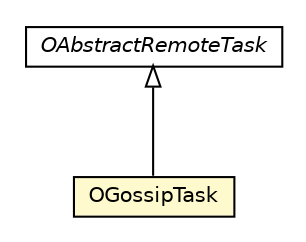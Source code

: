 #!/usr/local/bin/dot
#
# Class diagram 
# Generated by UMLGraph version R5_6-24-gf6e263 (http://www.umlgraph.org/)
#

digraph G {
	edge [fontname="Helvetica",fontsize=10,labelfontname="Helvetica",labelfontsize=10];
	node [fontname="Helvetica",fontsize=10,shape=plaintext];
	nodesep=0.25;
	ranksep=0.5;
	// com.orientechnologies.orient.server.distributed.task.OAbstractRemoteTask
	c1832624 [label=<<table title="com.orientechnologies.orient.server.distributed.task.OAbstractRemoteTask" border="0" cellborder="1" cellspacing="0" cellpadding="2" port="p" href="../../task/OAbstractRemoteTask.html">
		<tr><td><table border="0" cellspacing="0" cellpadding="1">
<tr><td align="center" balign="center"><font face="Helvetica-Oblique"> OAbstractRemoteTask </font></td></tr>
		</table></td></tr>
		</table>>, URL="../../task/OAbstractRemoteTask.html", fontname="Helvetica", fontcolor="black", fontsize=10.0];
	// com.orientechnologies.orient.server.distributed.impl.task.OGossipTask
	c1832894 [label=<<table title="com.orientechnologies.orient.server.distributed.impl.task.OGossipTask" border="0" cellborder="1" cellspacing="0" cellpadding="2" port="p" bgcolor="lemonChiffon" href="./OGossipTask.html">
		<tr><td><table border="0" cellspacing="0" cellpadding="1">
<tr><td align="center" balign="center"> OGossipTask </td></tr>
		</table></td></tr>
		</table>>, URL="./OGossipTask.html", fontname="Helvetica", fontcolor="black", fontsize=10.0];
	//com.orientechnologies.orient.server.distributed.impl.task.OGossipTask extends com.orientechnologies.orient.server.distributed.task.OAbstractRemoteTask
	c1832624:p -> c1832894:p [dir=back,arrowtail=empty];
}

